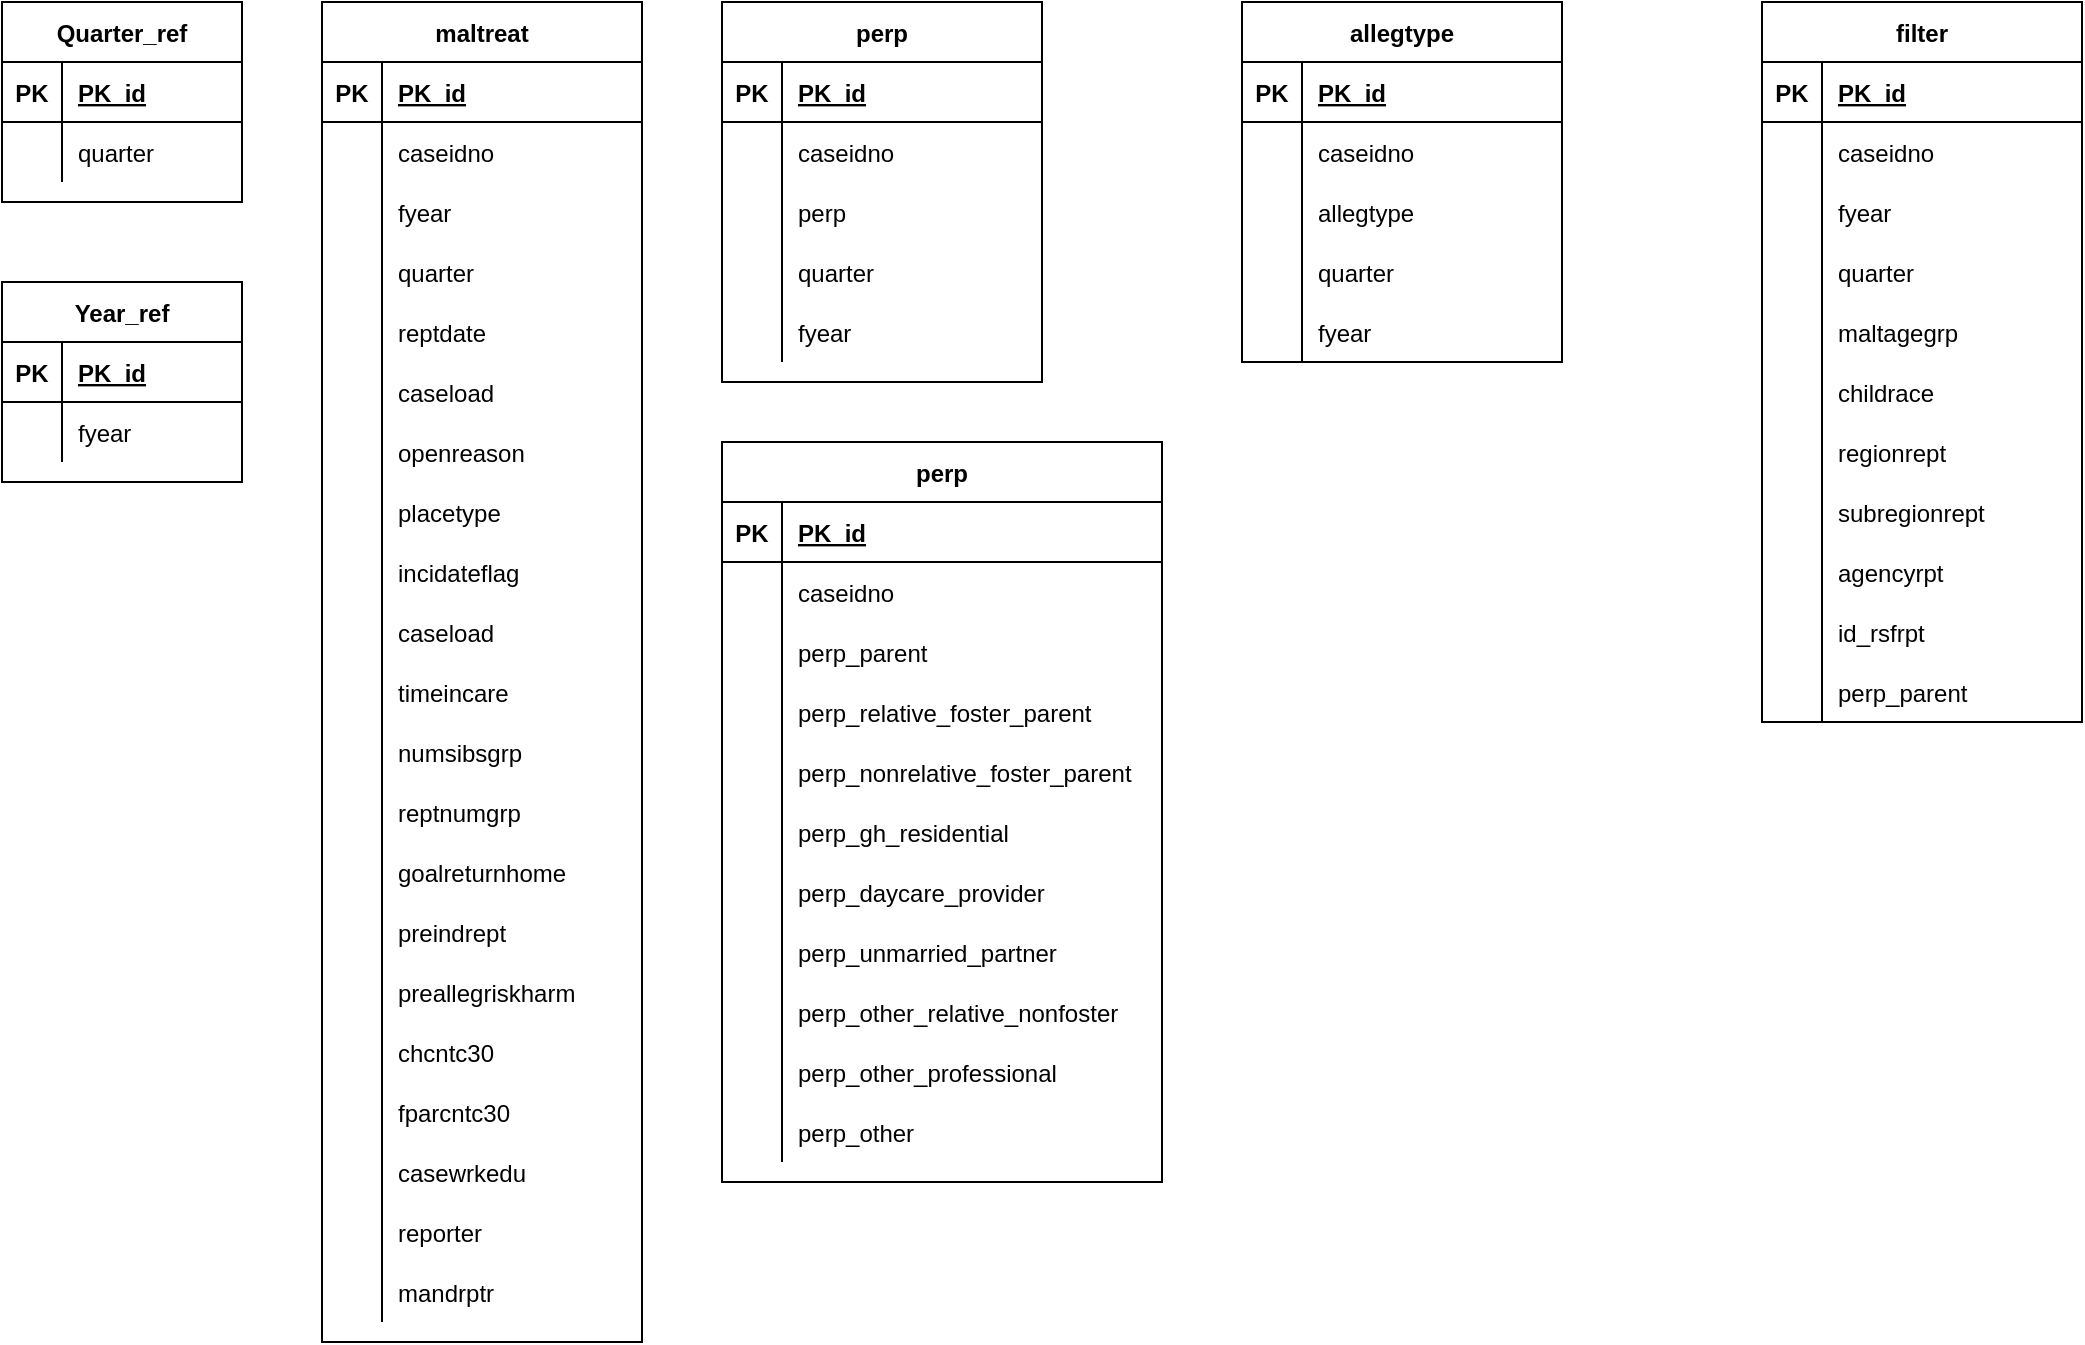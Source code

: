 <mxfile version="15.0.4" type="github">
  <diagram id="R2lEEEUBdFMjLlhIrx00" name="Page-1">
    <mxGraphModel dx="1407" dy="688" grid="1" gridSize="10" guides="1" tooltips="1" connect="1" arrows="1" fold="1" page="1" pageScale="1" pageWidth="1100" pageHeight="850" math="0" shadow="0" extFonts="Permanent Marker^https://fonts.googleapis.com/css?family=Permanent+Marker">
      <root>
        <mxCell id="0" />
        <mxCell id="1" parent="0" />
        <mxCell id="C-vyLk0tnHw3VtMMgP7b-13" value="allegtype" style="shape=table;startSize=30;container=1;collapsible=1;childLayout=tableLayout;fixedRows=1;rowLines=0;fontStyle=1;align=center;resizeLast=1;" parent="1" vertex="1">
          <mxGeometry x="660" y="40" width="160" height="180" as="geometry" />
        </mxCell>
        <mxCell id="C-vyLk0tnHw3VtMMgP7b-14" value="" style="shape=partialRectangle;collapsible=0;dropTarget=0;pointerEvents=0;fillColor=none;points=[[0,0.5],[1,0.5]];portConstraint=eastwest;top=0;left=0;right=0;bottom=1;" parent="C-vyLk0tnHw3VtMMgP7b-13" vertex="1">
          <mxGeometry y="30" width="160" height="30" as="geometry" />
        </mxCell>
        <mxCell id="C-vyLk0tnHw3VtMMgP7b-15" value="PK" style="shape=partialRectangle;overflow=hidden;connectable=0;fillColor=none;top=0;left=0;bottom=0;right=0;fontStyle=1;" parent="C-vyLk0tnHw3VtMMgP7b-14" vertex="1">
          <mxGeometry width="30" height="30" as="geometry" />
        </mxCell>
        <mxCell id="C-vyLk0tnHw3VtMMgP7b-16" value="PK_id" style="shape=partialRectangle;overflow=hidden;connectable=0;fillColor=none;top=0;left=0;bottom=0;right=0;align=left;spacingLeft=6;fontStyle=5;" parent="C-vyLk0tnHw3VtMMgP7b-14" vertex="1">
          <mxGeometry x="30" width="130" height="30" as="geometry" />
        </mxCell>
        <mxCell id="C-vyLk0tnHw3VtMMgP7b-17" value="" style="shape=partialRectangle;collapsible=0;dropTarget=0;pointerEvents=0;fillColor=none;points=[[0,0.5],[1,0.5]];portConstraint=eastwest;top=0;left=0;right=0;bottom=0;" parent="C-vyLk0tnHw3VtMMgP7b-13" vertex="1">
          <mxGeometry y="60" width="160" height="30" as="geometry" />
        </mxCell>
        <mxCell id="C-vyLk0tnHw3VtMMgP7b-18" value="" style="shape=partialRectangle;overflow=hidden;connectable=0;fillColor=none;top=0;left=0;bottom=0;right=0;" parent="C-vyLk0tnHw3VtMMgP7b-17" vertex="1">
          <mxGeometry width="30" height="30" as="geometry" />
        </mxCell>
        <mxCell id="C-vyLk0tnHw3VtMMgP7b-19" value="caseidno" style="shape=partialRectangle;overflow=hidden;connectable=0;fillColor=none;top=0;left=0;bottom=0;right=0;align=left;spacingLeft=6;" parent="C-vyLk0tnHw3VtMMgP7b-17" vertex="1">
          <mxGeometry x="30" width="130" height="30" as="geometry" />
        </mxCell>
        <mxCell id="PwgHBA6SjPxZ97NLeRB_-69" value="" style="shape=partialRectangle;collapsible=0;dropTarget=0;pointerEvents=0;fillColor=none;points=[[0,0.5],[1,0.5]];portConstraint=eastwest;top=0;left=0;right=0;bottom=0;" vertex="1" parent="C-vyLk0tnHw3VtMMgP7b-13">
          <mxGeometry y="90" width="160" height="30" as="geometry" />
        </mxCell>
        <mxCell id="PwgHBA6SjPxZ97NLeRB_-70" value="" style="shape=partialRectangle;overflow=hidden;connectable=0;fillColor=none;top=0;left=0;bottom=0;right=0;" vertex="1" parent="PwgHBA6SjPxZ97NLeRB_-69">
          <mxGeometry width="30" height="30" as="geometry" />
        </mxCell>
        <mxCell id="PwgHBA6SjPxZ97NLeRB_-71" value="allegtype" style="shape=partialRectangle;overflow=hidden;connectable=0;fillColor=none;top=0;left=0;bottom=0;right=0;align=left;spacingLeft=6;" vertex="1" parent="PwgHBA6SjPxZ97NLeRB_-69">
          <mxGeometry x="30" width="130" height="30" as="geometry" />
        </mxCell>
        <mxCell id="C-vyLk0tnHw3VtMMgP7b-20" value="" style="shape=partialRectangle;collapsible=0;dropTarget=0;pointerEvents=0;fillColor=none;points=[[0,0.5],[1,0.5]];portConstraint=eastwest;top=0;left=0;right=0;bottom=0;" parent="C-vyLk0tnHw3VtMMgP7b-13" vertex="1">
          <mxGeometry y="120" width="160" height="30" as="geometry" />
        </mxCell>
        <mxCell id="C-vyLk0tnHw3VtMMgP7b-21" value="" style="shape=partialRectangle;overflow=hidden;connectable=0;fillColor=none;top=0;left=0;bottom=0;right=0;" parent="C-vyLk0tnHw3VtMMgP7b-20" vertex="1">
          <mxGeometry width="30" height="30" as="geometry" />
        </mxCell>
        <mxCell id="C-vyLk0tnHw3VtMMgP7b-22" value="quarter" style="shape=partialRectangle;overflow=hidden;connectable=0;fillColor=none;top=0;left=0;bottom=0;right=0;align=left;spacingLeft=6;" parent="C-vyLk0tnHw3VtMMgP7b-20" vertex="1">
          <mxGeometry x="30" width="130" height="30" as="geometry" />
        </mxCell>
        <mxCell id="PwgHBA6SjPxZ97NLeRB_-77" value="" style="shape=partialRectangle;collapsible=0;dropTarget=0;pointerEvents=0;fillColor=none;points=[[0,0.5],[1,0.5]];portConstraint=eastwest;top=0;left=0;right=0;bottom=0;" vertex="1" parent="C-vyLk0tnHw3VtMMgP7b-13">
          <mxGeometry y="150" width="160" height="30" as="geometry" />
        </mxCell>
        <mxCell id="PwgHBA6SjPxZ97NLeRB_-78" value="" style="shape=partialRectangle;overflow=hidden;connectable=0;fillColor=none;top=0;left=0;bottom=0;right=0;" vertex="1" parent="PwgHBA6SjPxZ97NLeRB_-77">
          <mxGeometry width="30" height="30" as="geometry" />
        </mxCell>
        <mxCell id="PwgHBA6SjPxZ97NLeRB_-79" value="fyear" style="shape=partialRectangle;overflow=hidden;connectable=0;fillColor=none;top=0;left=0;bottom=0;right=0;align=left;spacingLeft=6;" vertex="1" parent="PwgHBA6SjPxZ97NLeRB_-77">
          <mxGeometry x="30" width="130" height="30" as="geometry" />
        </mxCell>
        <mxCell id="C-vyLk0tnHw3VtMMgP7b-23" value="Quarter_ref" style="shape=table;startSize=30;container=1;collapsible=1;childLayout=tableLayout;fixedRows=1;rowLines=0;fontStyle=1;align=center;resizeLast=1;" parent="1" vertex="1">
          <mxGeometry x="40" y="40" width="120" height="100" as="geometry" />
        </mxCell>
        <mxCell id="C-vyLk0tnHw3VtMMgP7b-24" value="" style="shape=partialRectangle;collapsible=0;dropTarget=0;pointerEvents=0;fillColor=none;points=[[0,0.5],[1,0.5]];portConstraint=eastwest;top=0;left=0;right=0;bottom=1;" parent="C-vyLk0tnHw3VtMMgP7b-23" vertex="1">
          <mxGeometry y="30" width="120" height="30" as="geometry" />
        </mxCell>
        <mxCell id="C-vyLk0tnHw3VtMMgP7b-25" value="PK" style="shape=partialRectangle;overflow=hidden;connectable=0;fillColor=none;top=0;left=0;bottom=0;right=0;fontStyle=1;" parent="C-vyLk0tnHw3VtMMgP7b-24" vertex="1">
          <mxGeometry width="30" height="30" as="geometry" />
        </mxCell>
        <mxCell id="C-vyLk0tnHw3VtMMgP7b-26" value="PK_id" style="shape=partialRectangle;overflow=hidden;connectable=0;fillColor=none;top=0;left=0;bottom=0;right=0;align=left;spacingLeft=6;fontStyle=5;" parent="C-vyLk0tnHw3VtMMgP7b-24" vertex="1">
          <mxGeometry x="30" width="90" height="30" as="geometry" />
        </mxCell>
        <mxCell id="C-vyLk0tnHw3VtMMgP7b-27" value="" style="shape=partialRectangle;collapsible=0;dropTarget=0;pointerEvents=0;fillColor=none;points=[[0,0.5],[1,0.5]];portConstraint=eastwest;top=0;left=0;right=0;bottom=0;" parent="C-vyLk0tnHw3VtMMgP7b-23" vertex="1">
          <mxGeometry y="60" width="120" height="30" as="geometry" />
        </mxCell>
        <mxCell id="C-vyLk0tnHw3VtMMgP7b-28" value="" style="shape=partialRectangle;overflow=hidden;connectable=0;fillColor=none;top=0;left=0;bottom=0;right=0;" parent="C-vyLk0tnHw3VtMMgP7b-27" vertex="1">
          <mxGeometry width="30" height="30" as="geometry" />
        </mxCell>
        <mxCell id="C-vyLk0tnHw3VtMMgP7b-29" value="quarter" style="shape=partialRectangle;overflow=hidden;connectable=0;fillColor=none;top=0;left=0;bottom=0;right=0;align=left;spacingLeft=6;" parent="C-vyLk0tnHw3VtMMgP7b-27" vertex="1">
          <mxGeometry x="30" width="90" height="30" as="geometry" />
        </mxCell>
        <mxCell id="PwgHBA6SjPxZ97NLeRB_-36" value="maltreat" style="shape=table;startSize=30;container=1;collapsible=1;childLayout=tableLayout;fixedRows=1;rowLines=0;fontStyle=1;align=center;resizeLast=1;" vertex="1" parent="1">
          <mxGeometry x="200" y="40" width="160" height="670" as="geometry" />
        </mxCell>
        <mxCell id="PwgHBA6SjPxZ97NLeRB_-37" value="" style="shape=partialRectangle;collapsible=0;dropTarget=0;pointerEvents=0;fillColor=none;points=[[0,0.5],[1,0.5]];portConstraint=eastwest;top=0;left=0;right=0;bottom=1;" vertex="1" parent="PwgHBA6SjPxZ97NLeRB_-36">
          <mxGeometry y="30" width="160" height="30" as="geometry" />
        </mxCell>
        <mxCell id="PwgHBA6SjPxZ97NLeRB_-38" value="PK" style="shape=partialRectangle;overflow=hidden;connectable=0;fillColor=none;top=0;left=0;bottom=0;right=0;fontStyle=1;" vertex="1" parent="PwgHBA6SjPxZ97NLeRB_-37">
          <mxGeometry width="30" height="30" as="geometry" />
        </mxCell>
        <mxCell id="PwgHBA6SjPxZ97NLeRB_-39" value="PK_id" style="shape=partialRectangle;overflow=hidden;connectable=0;fillColor=none;top=0;left=0;bottom=0;right=0;align=left;spacingLeft=6;fontStyle=5;" vertex="1" parent="PwgHBA6SjPxZ97NLeRB_-37">
          <mxGeometry x="30" width="130" height="30" as="geometry" />
        </mxCell>
        <mxCell id="PwgHBA6SjPxZ97NLeRB_-40" value="" style="shape=partialRectangle;collapsible=0;dropTarget=0;pointerEvents=0;fillColor=none;points=[[0,0.5],[1,0.5]];portConstraint=eastwest;top=0;left=0;right=0;bottom=0;" vertex="1" parent="PwgHBA6SjPxZ97NLeRB_-36">
          <mxGeometry y="60" width="160" height="30" as="geometry" />
        </mxCell>
        <mxCell id="PwgHBA6SjPxZ97NLeRB_-41" value="" style="shape=partialRectangle;overflow=hidden;connectable=0;fillColor=none;top=0;left=0;bottom=0;right=0;" vertex="1" parent="PwgHBA6SjPxZ97NLeRB_-40">
          <mxGeometry width="30" height="30" as="geometry" />
        </mxCell>
        <mxCell id="PwgHBA6SjPxZ97NLeRB_-42" value="caseidno" style="shape=partialRectangle;overflow=hidden;connectable=0;fillColor=none;top=0;left=0;bottom=0;right=0;align=left;spacingLeft=6;" vertex="1" parent="PwgHBA6SjPxZ97NLeRB_-40">
          <mxGeometry x="30" width="130" height="30" as="geometry" />
        </mxCell>
        <mxCell id="PwgHBA6SjPxZ97NLeRB_-133" value="" style="shape=partialRectangle;collapsible=0;dropTarget=0;pointerEvents=0;fillColor=none;points=[[0,0.5],[1,0.5]];portConstraint=eastwest;top=0;left=0;right=0;bottom=0;" vertex="1" parent="PwgHBA6SjPxZ97NLeRB_-36">
          <mxGeometry y="90" width="160" height="30" as="geometry" />
        </mxCell>
        <mxCell id="PwgHBA6SjPxZ97NLeRB_-134" value="" style="shape=partialRectangle;overflow=hidden;connectable=0;fillColor=none;top=0;left=0;bottom=0;right=0;" vertex="1" parent="PwgHBA6SjPxZ97NLeRB_-133">
          <mxGeometry width="30" height="30" as="geometry" />
        </mxCell>
        <mxCell id="PwgHBA6SjPxZ97NLeRB_-135" value="fyear" style="shape=partialRectangle;overflow=hidden;connectable=0;fillColor=none;top=0;left=0;bottom=0;right=0;align=left;spacingLeft=6;" vertex="1" parent="PwgHBA6SjPxZ97NLeRB_-133">
          <mxGeometry x="30" width="130" height="30" as="geometry" />
        </mxCell>
        <mxCell id="PwgHBA6SjPxZ97NLeRB_-56" value="" style="shape=partialRectangle;collapsible=0;dropTarget=0;pointerEvents=0;fillColor=none;points=[[0,0.5],[1,0.5]];portConstraint=eastwest;top=0;left=0;right=0;bottom=0;" vertex="1" parent="PwgHBA6SjPxZ97NLeRB_-36">
          <mxGeometry y="120" width="160" height="30" as="geometry" />
        </mxCell>
        <mxCell id="PwgHBA6SjPxZ97NLeRB_-57" value="" style="shape=partialRectangle;overflow=hidden;connectable=0;fillColor=none;top=0;left=0;bottom=0;right=0;" vertex="1" parent="PwgHBA6SjPxZ97NLeRB_-56">
          <mxGeometry width="30" height="30" as="geometry" />
        </mxCell>
        <mxCell id="PwgHBA6SjPxZ97NLeRB_-58" value="quarter" style="shape=partialRectangle;overflow=hidden;connectable=0;fillColor=none;top=0;left=0;bottom=0;right=0;align=left;spacingLeft=6;" vertex="1" parent="PwgHBA6SjPxZ97NLeRB_-56">
          <mxGeometry x="30" width="130" height="30" as="geometry" />
        </mxCell>
        <mxCell id="PwgHBA6SjPxZ97NLeRB_-59" value="" style="shape=partialRectangle;collapsible=0;dropTarget=0;pointerEvents=0;fillColor=none;points=[[0,0.5],[1,0.5]];portConstraint=eastwest;top=0;left=0;right=0;bottom=0;" vertex="1" parent="PwgHBA6SjPxZ97NLeRB_-36">
          <mxGeometry y="150" width="160" height="30" as="geometry" />
        </mxCell>
        <mxCell id="PwgHBA6SjPxZ97NLeRB_-60" value="" style="shape=partialRectangle;overflow=hidden;connectable=0;fillColor=none;top=0;left=0;bottom=0;right=0;" vertex="1" parent="PwgHBA6SjPxZ97NLeRB_-59">
          <mxGeometry width="30" height="30" as="geometry" />
        </mxCell>
        <mxCell id="PwgHBA6SjPxZ97NLeRB_-61" value="reptdate" style="shape=partialRectangle;overflow=hidden;connectable=0;fillColor=none;top=0;left=0;bottom=0;right=0;align=left;spacingLeft=6;" vertex="1" parent="PwgHBA6SjPxZ97NLeRB_-59">
          <mxGeometry x="30" width="130" height="30" as="geometry" />
        </mxCell>
        <mxCell id="PwgHBA6SjPxZ97NLeRB_-43" value="" style="shape=partialRectangle;collapsible=0;dropTarget=0;pointerEvents=0;fillColor=none;points=[[0,0.5],[1,0.5]];portConstraint=eastwest;top=0;left=0;right=0;bottom=0;" vertex="1" parent="PwgHBA6SjPxZ97NLeRB_-36">
          <mxGeometry y="180" width="160" height="30" as="geometry" />
        </mxCell>
        <mxCell id="PwgHBA6SjPxZ97NLeRB_-44" value="" style="shape=partialRectangle;overflow=hidden;connectable=0;fillColor=none;top=0;left=0;bottom=0;right=0;" vertex="1" parent="PwgHBA6SjPxZ97NLeRB_-43">
          <mxGeometry width="30" height="30" as="geometry" />
        </mxCell>
        <mxCell id="PwgHBA6SjPxZ97NLeRB_-45" value="caseload" style="shape=partialRectangle;overflow=hidden;connectable=0;fillColor=none;top=0;left=0;bottom=0;right=0;align=left;spacingLeft=6;" vertex="1" parent="PwgHBA6SjPxZ97NLeRB_-43">
          <mxGeometry x="30" width="130" height="30" as="geometry" />
        </mxCell>
        <mxCell id="PwgHBA6SjPxZ97NLeRB_-46" value="" style="shape=partialRectangle;collapsible=0;dropTarget=0;pointerEvents=0;fillColor=none;points=[[0,0.5],[1,0.5]];portConstraint=eastwest;top=0;left=0;right=0;bottom=0;" vertex="1" parent="PwgHBA6SjPxZ97NLeRB_-36">
          <mxGeometry y="210" width="160" height="30" as="geometry" />
        </mxCell>
        <mxCell id="PwgHBA6SjPxZ97NLeRB_-47" value="" style="shape=partialRectangle;overflow=hidden;connectable=0;fillColor=none;top=0;left=0;bottom=0;right=0;" vertex="1" parent="PwgHBA6SjPxZ97NLeRB_-46">
          <mxGeometry width="30" height="30" as="geometry" />
        </mxCell>
        <mxCell id="PwgHBA6SjPxZ97NLeRB_-48" value="openreason" style="shape=partialRectangle;overflow=hidden;connectable=0;fillColor=none;top=0;left=0;bottom=0;right=0;align=left;spacingLeft=6;" vertex="1" parent="PwgHBA6SjPxZ97NLeRB_-46">
          <mxGeometry x="30" width="130" height="30" as="geometry" />
        </mxCell>
        <mxCell id="PwgHBA6SjPxZ97NLeRB_-49" value="" style="shape=partialRectangle;collapsible=0;dropTarget=0;pointerEvents=0;fillColor=none;points=[[0,0.5],[1,0.5]];portConstraint=eastwest;top=0;left=0;right=0;bottom=0;" vertex="1" parent="PwgHBA6SjPxZ97NLeRB_-36">
          <mxGeometry y="240" width="160" height="30" as="geometry" />
        </mxCell>
        <mxCell id="PwgHBA6SjPxZ97NLeRB_-50" value="" style="shape=partialRectangle;overflow=hidden;connectable=0;fillColor=none;top=0;left=0;bottom=0;right=0;" vertex="1" parent="PwgHBA6SjPxZ97NLeRB_-49">
          <mxGeometry width="30" height="30" as="geometry" />
        </mxCell>
        <mxCell id="PwgHBA6SjPxZ97NLeRB_-51" value="placetype" style="shape=partialRectangle;overflow=hidden;connectable=0;fillColor=none;top=0;left=0;bottom=0;right=0;align=left;spacingLeft=6;" vertex="1" parent="PwgHBA6SjPxZ97NLeRB_-49">
          <mxGeometry x="30" width="130" height="30" as="geometry" />
        </mxCell>
        <mxCell id="PwgHBA6SjPxZ97NLeRB_-74" value="" style="shape=partialRectangle;collapsible=0;dropTarget=0;pointerEvents=0;fillColor=none;points=[[0,0.5],[1,0.5]];portConstraint=eastwest;top=0;left=0;right=0;bottom=0;" vertex="1" parent="PwgHBA6SjPxZ97NLeRB_-36">
          <mxGeometry y="270" width="160" height="30" as="geometry" />
        </mxCell>
        <mxCell id="PwgHBA6SjPxZ97NLeRB_-75" value="" style="shape=partialRectangle;overflow=hidden;connectable=0;fillColor=none;top=0;left=0;bottom=0;right=0;" vertex="1" parent="PwgHBA6SjPxZ97NLeRB_-74">
          <mxGeometry width="30" height="30" as="geometry" />
        </mxCell>
        <mxCell id="PwgHBA6SjPxZ97NLeRB_-76" value="incidateflag" style="shape=partialRectangle;overflow=hidden;connectable=0;fillColor=none;top=0;left=0;bottom=0;right=0;align=left;spacingLeft=6;strokeColor=none;" vertex="1" parent="PwgHBA6SjPxZ97NLeRB_-74">
          <mxGeometry x="30" width="130" height="30" as="geometry" />
        </mxCell>
        <mxCell id="PwgHBA6SjPxZ97NLeRB_-177" value="" style="shape=partialRectangle;collapsible=0;dropTarget=0;pointerEvents=0;fillColor=none;points=[[0,0.5],[1,0.5]];portConstraint=eastwest;top=0;left=0;right=0;bottom=0;" vertex="1" parent="PwgHBA6SjPxZ97NLeRB_-36">
          <mxGeometry y="300" width="160" height="30" as="geometry" />
        </mxCell>
        <mxCell id="PwgHBA6SjPxZ97NLeRB_-178" value="" style="shape=partialRectangle;overflow=hidden;connectable=0;fillColor=none;top=0;left=0;bottom=0;right=0;" vertex="1" parent="PwgHBA6SjPxZ97NLeRB_-177">
          <mxGeometry width="30" height="30" as="geometry" />
        </mxCell>
        <mxCell id="PwgHBA6SjPxZ97NLeRB_-179" value="caseload" style="shape=partialRectangle;overflow=hidden;connectable=0;fillColor=none;top=0;left=0;bottom=0;right=0;align=left;spacingLeft=6;strokeColor=none;" vertex="1" parent="PwgHBA6SjPxZ97NLeRB_-177">
          <mxGeometry x="30" width="130" height="30" as="geometry" />
        </mxCell>
        <mxCell id="PwgHBA6SjPxZ97NLeRB_-180" value="" style="shape=partialRectangle;collapsible=0;dropTarget=0;pointerEvents=0;fillColor=none;points=[[0,0.5],[1,0.5]];portConstraint=eastwest;top=0;left=0;right=0;bottom=0;" vertex="1" parent="PwgHBA6SjPxZ97NLeRB_-36">
          <mxGeometry y="330" width="160" height="30" as="geometry" />
        </mxCell>
        <mxCell id="PwgHBA6SjPxZ97NLeRB_-181" value="" style="shape=partialRectangle;overflow=hidden;connectable=0;fillColor=none;top=0;left=0;bottom=0;right=0;" vertex="1" parent="PwgHBA6SjPxZ97NLeRB_-180">
          <mxGeometry width="30" height="30" as="geometry" />
        </mxCell>
        <mxCell id="PwgHBA6SjPxZ97NLeRB_-182" value="timeincare" style="shape=partialRectangle;overflow=hidden;connectable=0;fillColor=none;top=0;left=0;bottom=0;right=0;align=left;spacingLeft=6;strokeColor=none;" vertex="1" parent="PwgHBA6SjPxZ97NLeRB_-180">
          <mxGeometry x="30" width="130" height="30" as="geometry" />
        </mxCell>
        <mxCell id="PwgHBA6SjPxZ97NLeRB_-186" value="" style="shape=partialRectangle;collapsible=0;dropTarget=0;pointerEvents=0;fillColor=none;points=[[0,0.5],[1,0.5]];portConstraint=eastwest;top=0;left=0;right=0;bottom=0;" vertex="1" parent="PwgHBA6SjPxZ97NLeRB_-36">
          <mxGeometry y="360" width="160" height="30" as="geometry" />
        </mxCell>
        <mxCell id="PwgHBA6SjPxZ97NLeRB_-187" value="" style="shape=partialRectangle;overflow=hidden;connectable=0;fillColor=none;top=0;left=0;bottom=0;right=0;" vertex="1" parent="PwgHBA6SjPxZ97NLeRB_-186">
          <mxGeometry width="30" height="30" as="geometry" />
        </mxCell>
        <mxCell id="PwgHBA6SjPxZ97NLeRB_-188" value="numsibsgrp" style="shape=partialRectangle;overflow=hidden;connectable=0;fillColor=none;top=0;left=0;bottom=0;right=0;align=left;spacingLeft=6;strokeColor=none;" vertex="1" parent="PwgHBA6SjPxZ97NLeRB_-186">
          <mxGeometry x="30" width="130" height="30" as="geometry" />
        </mxCell>
        <mxCell id="PwgHBA6SjPxZ97NLeRB_-189" value="" style="shape=partialRectangle;collapsible=0;dropTarget=0;pointerEvents=0;fillColor=none;points=[[0,0.5],[1,0.5]];portConstraint=eastwest;top=0;left=0;right=0;bottom=0;" vertex="1" parent="PwgHBA6SjPxZ97NLeRB_-36">
          <mxGeometry y="390" width="160" height="30" as="geometry" />
        </mxCell>
        <mxCell id="PwgHBA6SjPxZ97NLeRB_-190" value="" style="shape=partialRectangle;overflow=hidden;connectable=0;fillColor=none;top=0;left=0;bottom=0;right=0;" vertex="1" parent="PwgHBA6SjPxZ97NLeRB_-189">
          <mxGeometry width="30" height="30" as="geometry" />
        </mxCell>
        <mxCell id="PwgHBA6SjPxZ97NLeRB_-191" value="reptnumgrp" style="shape=partialRectangle;overflow=hidden;connectable=0;fillColor=none;top=0;left=0;bottom=0;right=0;align=left;spacingLeft=6;strokeColor=none;" vertex="1" parent="PwgHBA6SjPxZ97NLeRB_-189">
          <mxGeometry x="30" width="130" height="30" as="geometry" />
        </mxCell>
        <mxCell id="PwgHBA6SjPxZ97NLeRB_-192" value="" style="shape=partialRectangle;collapsible=0;dropTarget=0;pointerEvents=0;fillColor=none;points=[[0,0.5],[1,0.5]];portConstraint=eastwest;top=0;left=0;right=0;bottom=0;" vertex="1" parent="PwgHBA6SjPxZ97NLeRB_-36">
          <mxGeometry y="420" width="160" height="30" as="geometry" />
        </mxCell>
        <mxCell id="PwgHBA6SjPxZ97NLeRB_-193" value="" style="shape=partialRectangle;overflow=hidden;connectable=0;fillColor=none;top=0;left=0;bottom=0;right=0;" vertex="1" parent="PwgHBA6SjPxZ97NLeRB_-192">
          <mxGeometry width="30" height="30" as="geometry" />
        </mxCell>
        <mxCell id="PwgHBA6SjPxZ97NLeRB_-194" value="goalreturnhome" style="shape=partialRectangle;overflow=hidden;connectable=0;fillColor=none;top=0;left=0;bottom=0;right=0;align=left;spacingLeft=6;strokeColor=none;" vertex="1" parent="PwgHBA6SjPxZ97NLeRB_-192">
          <mxGeometry x="30" width="130" height="30" as="geometry" />
        </mxCell>
        <mxCell id="PwgHBA6SjPxZ97NLeRB_-195" value="" style="shape=partialRectangle;collapsible=0;dropTarget=0;pointerEvents=0;fillColor=none;points=[[0,0.5],[1,0.5]];portConstraint=eastwest;top=0;left=0;right=0;bottom=0;" vertex="1" parent="PwgHBA6SjPxZ97NLeRB_-36">
          <mxGeometry y="450" width="160" height="30" as="geometry" />
        </mxCell>
        <mxCell id="PwgHBA6SjPxZ97NLeRB_-196" value="" style="shape=partialRectangle;overflow=hidden;connectable=0;fillColor=none;top=0;left=0;bottom=0;right=0;" vertex="1" parent="PwgHBA6SjPxZ97NLeRB_-195">
          <mxGeometry width="30" height="30" as="geometry" />
        </mxCell>
        <mxCell id="PwgHBA6SjPxZ97NLeRB_-197" value="preindrept" style="shape=partialRectangle;overflow=hidden;connectable=0;fillColor=none;top=0;left=0;bottom=0;right=0;align=left;spacingLeft=6;strokeColor=none;" vertex="1" parent="PwgHBA6SjPxZ97NLeRB_-195">
          <mxGeometry x="30" width="130" height="30" as="geometry" />
        </mxCell>
        <mxCell id="PwgHBA6SjPxZ97NLeRB_-198" value="" style="shape=partialRectangle;collapsible=0;dropTarget=0;pointerEvents=0;fillColor=none;points=[[0,0.5],[1,0.5]];portConstraint=eastwest;top=0;left=0;right=0;bottom=0;" vertex="1" parent="PwgHBA6SjPxZ97NLeRB_-36">
          <mxGeometry y="480" width="160" height="30" as="geometry" />
        </mxCell>
        <mxCell id="PwgHBA6SjPxZ97NLeRB_-199" value="" style="shape=partialRectangle;overflow=hidden;connectable=0;fillColor=none;top=0;left=0;bottom=0;right=0;" vertex="1" parent="PwgHBA6SjPxZ97NLeRB_-198">
          <mxGeometry width="30" height="30" as="geometry" />
        </mxCell>
        <mxCell id="PwgHBA6SjPxZ97NLeRB_-200" value="preallegriskharm" style="shape=partialRectangle;overflow=hidden;connectable=0;fillColor=none;top=0;left=0;bottom=0;right=0;align=left;spacingLeft=6;strokeColor=none;" vertex="1" parent="PwgHBA6SjPxZ97NLeRB_-198">
          <mxGeometry x="30" width="130" height="30" as="geometry" />
        </mxCell>
        <mxCell id="PwgHBA6SjPxZ97NLeRB_-201" value="" style="shape=partialRectangle;collapsible=0;dropTarget=0;pointerEvents=0;fillColor=none;points=[[0,0.5],[1,0.5]];portConstraint=eastwest;top=0;left=0;right=0;bottom=0;" vertex="1" parent="PwgHBA6SjPxZ97NLeRB_-36">
          <mxGeometry y="510" width="160" height="30" as="geometry" />
        </mxCell>
        <mxCell id="PwgHBA6SjPxZ97NLeRB_-202" value="" style="shape=partialRectangle;overflow=hidden;connectable=0;fillColor=none;top=0;left=0;bottom=0;right=0;" vertex="1" parent="PwgHBA6SjPxZ97NLeRB_-201">
          <mxGeometry width="30" height="30" as="geometry" />
        </mxCell>
        <mxCell id="PwgHBA6SjPxZ97NLeRB_-203" value="chcntc30" style="shape=partialRectangle;overflow=hidden;connectable=0;fillColor=none;top=0;left=0;bottom=0;right=0;align=left;spacingLeft=6;strokeColor=none;" vertex="1" parent="PwgHBA6SjPxZ97NLeRB_-201">
          <mxGeometry x="30" width="130" height="30" as="geometry" />
        </mxCell>
        <mxCell id="PwgHBA6SjPxZ97NLeRB_-204" value="" style="shape=partialRectangle;collapsible=0;dropTarget=0;pointerEvents=0;fillColor=none;points=[[0,0.5],[1,0.5]];portConstraint=eastwest;top=0;left=0;right=0;bottom=0;" vertex="1" parent="PwgHBA6SjPxZ97NLeRB_-36">
          <mxGeometry y="540" width="160" height="30" as="geometry" />
        </mxCell>
        <mxCell id="PwgHBA6SjPxZ97NLeRB_-205" value="" style="shape=partialRectangle;overflow=hidden;connectable=0;fillColor=none;top=0;left=0;bottom=0;right=0;" vertex="1" parent="PwgHBA6SjPxZ97NLeRB_-204">
          <mxGeometry width="30" height="30" as="geometry" />
        </mxCell>
        <mxCell id="PwgHBA6SjPxZ97NLeRB_-206" value="fparcntc30" style="shape=partialRectangle;overflow=hidden;connectable=0;fillColor=none;top=0;left=0;bottom=0;right=0;align=left;spacingLeft=6;strokeColor=none;" vertex="1" parent="PwgHBA6SjPxZ97NLeRB_-204">
          <mxGeometry x="30" width="130" height="30" as="geometry" />
        </mxCell>
        <mxCell id="PwgHBA6SjPxZ97NLeRB_-207" value="" style="shape=partialRectangle;collapsible=0;dropTarget=0;pointerEvents=0;fillColor=none;points=[[0,0.5],[1,0.5]];portConstraint=eastwest;top=0;left=0;right=0;bottom=0;" vertex="1" parent="PwgHBA6SjPxZ97NLeRB_-36">
          <mxGeometry y="570" width="160" height="30" as="geometry" />
        </mxCell>
        <mxCell id="PwgHBA6SjPxZ97NLeRB_-208" value="" style="shape=partialRectangle;overflow=hidden;connectable=0;fillColor=none;top=0;left=0;bottom=0;right=0;" vertex="1" parent="PwgHBA6SjPxZ97NLeRB_-207">
          <mxGeometry width="30" height="30" as="geometry" />
        </mxCell>
        <mxCell id="PwgHBA6SjPxZ97NLeRB_-209" value="casewrkedu" style="shape=partialRectangle;overflow=hidden;connectable=0;fillColor=none;top=0;left=0;bottom=0;right=0;align=left;spacingLeft=6;strokeColor=none;" vertex="1" parent="PwgHBA6SjPxZ97NLeRB_-207">
          <mxGeometry x="30" width="130" height="30" as="geometry" />
        </mxCell>
        <mxCell id="PwgHBA6SjPxZ97NLeRB_-210" value="" style="shape=partialRectangle;collapsible=0;dropTarget=0;pointerEvents=0;fillColor=none;points=[[0,0.5],[1,0.5]];portConstraint=eastwest;top=0;left=0;right=0;bottom=0;" vertex="1" parent="PwgHBA6SjPxZ97NLeRB_-36">
          <mxGeometry y="600" width="160" height="30" as="geometry" />
        </mxCell>
        <mxCell id="PwgHBA6SjPxZ97NLeRB_-211" value="" style="shape=partialRectangle;overflow=hidden;connectable=0;fillColor=none;top=0;left=0;bottom=0;right=0;" vertex="1" parent="PwgHBA6SjPxZ97NLeRB_-210">
          <mxGeometry width="30" height="30" as="geometry" />
        </mxCell>
        <mxCell id="PwgHBA6SjPxZ97NLeRB_-212" value="reporter" style="shape=partialRectangle;overflow=hidden;connectable=0;fillColor=none;top=0;left=0;bottom=0;right=0;align=left;spacingLeft=6;strokeColor=none;" vertex="1" parent="PwgHBA6SjPxZ97NLeRB_-210">
          <mxGeometry x="30" width="130" height="30" as="geometry" />
        </mxCell>
        <mxCell id="PwgHBA6SjPxZ97NLeRB_-213" value="" style="shape=partialRectangle;collapsible=0;dropTarget=0;pointerEvents=0;fillColor=none;points=[[0,0.5],[1,0.5]];portConstraint=eastwest;top=0;left=0;right=0;bottom=0;" vertex="1" parent="PwgHBA6SjPxZ97NLeRB_-36">
          <mxGeometry y="630" width="160" height="30" as="geometry" />
        </mxCell>
        <mxCell id="PwgHBA6SjPxZ97NLeRB_-214" value="" style="shape=partialRectangle;overflow=hidden;connectable=0;fillColor=none;top=0;left=0;bottom=0;right=0;" vertex="1" parent="PwgHBA6SjPxZ97NLeRB_-213">
          <mxGeometry width="30" height="30" as="geometry" />
        </mxCell>
        <mxCell id="PwgHBA6SjPxZ97NLeRB_-215" value="mandrptr" style="shape=partialRectangle;overflow=hidden;connectable=0;fillColor=none;top=0;left=0;bottom=0;right=0;align=left;spacingLeft=6;strokeColor=none;" vertex="1" parent="PwgHBA6SjPxZ97NLeRB_-213">
          <mxGeometry x="30" width="130" height="30" as="geometry" />
        </mxCell>
        <mxCell id="PwgHBA6SjPxZ97NLeRB_-62" value="Year_ref" style="shape=table;startSize=30;container=1;collapsible=1;childLayout=tableLayout;fixedRows=1;rowLines=0;fontStyle=1;align=center;resizeLast=1;" vertex="1" parent="1">
          <mxGeometry x="40" y="180" width="120" height="100" as="geometry" />
        </mxCell>
        <mxCell id="PwgHBA6SjPxZ97NLeRB_-63" value="" style="shape=partialRectangle;collapsible=0;dropTarget=0;pointerEvents=0;fillColor=none;points=[[0,0.5],[1,0.5]];portConstraint=eastwest;top=0;left=0;right=0;bottom=1;" vertex="1" parent="PwgHBA6SjPxZ97NLeRB_-62">
          <mxGeometry y="30" width="120" height="30" as="geometry" />
        </mxCell>
        <mxCell id="PwgHBA6SjPxZ97NLeRB_-64" value="PK" style="shape=partialRectangle;overflow=hidden;connectable=0;fillColor=none;top=0;left=0;bottom=0;right=0;fontStyle=1;" vertex="1" parent="PwgHBA6SjPxZ97NLeRB_-63">
          <mxGeometry width="30" height="30" as="geometry" />
        </mxCell>
        <mxCell id="PwgHBA6SjPxZ97NLeRB_-65" value="PK_id" style="shape=partialRectangle;overflow=hidden;connectable=0;fillColor=none;top=0;left=0;bottom=0;right=0;align=left;spacingLeft=6;fontStyle=5;" vertex="1" parent="PwgHBA6SjPxZ97NLeRB_-63">
          <mxGeometry x="30" width="90" height="30" as="geometry" />
        </mxCell>
        <mxCell id="PwgHBA6SjPxZ97NLeRB_-66" value="" style="shape=partialRectangle;collapsible=0;dropTarget=0;pointerEvents=0;fillColor=none;points=[[0,0.5],[1,0.5]];portConstraint=eastwest;top=0;left=0;right=0;bottom=0;" vertex="1" parent="PwgHBA6SjPxZ97NLeRB_-62">
          <mxGeometry y="60" width="120" height="30" as="geometry" />
        </mxCell>
        <mxCell id="PwgHBA6SjPxZ97NLeRB_-67" value="" style="shape=partialRectangle;overflow=hidden;connectable=0;fillColor=none;top=0;left=0;bottom=0;right=0;" vertex="1" parent="PwgHBA6SjPxZ97NLeRB_-66">
          <mxGeometry width="30" height="30" as="geometry" />
        </mxCell>
        <mxCell id="PwgHBA6SjPxZ97NLeRB_-68" value="fyear" style="shape=partialRectangle;overflow=hidden;connectable=0;fillColor=none;top=0;left=0;bottom=0;right=0;align=left;spacingLeft=6;" vertex="1" parent="PwgHBA6SjPxZ97NLeRB_-66">
          <mxGeometry x="30" width="90" height="30" as="geometry" />
        </mxCell>
        <mxCell id="PwgHBA6SjPxZ97NLeRB_-80" value="perp" style="shape=table;startSize=30;container=1;collapsible=1;childLayout=tableLayout;fixedRows=1;rowLines=0;fontStyle=1;align=center;resizeLast=1;" vertex="1" parent="1">
          <mxGeometry x="400" y="40" width="160" height="190" as="geometry" />
        </mxCell>
        <mxCell id="PwgHBA6SjPxZ97NLeRB_-81" value="" style="shape=partialRectangle;collapsible=0;dropTarget=0;pointerEvents=0;fillColor=none;points=[[0,0.5],[1,0.5]];portConstraint=eastwest;top=0;left=0;right=0;bottom=1;" vertex="1" parent="PwgHBA6SjPxZ97NLeRB_-80">
          <mxGeometry y="30" width="160" height="30" as="geometry" />
        </mxCell>
        <mxCell id="PwgHBA6SjPxZ97NLeRB_-82" value="PK" style="shape=partialRectangle;overflow=hidden;connectable=0;fillColor=none;top=0;left=0;bottom=0;right=0;fontStyle=1;" vertex="1" parent="PwgHBA6SjPxZ97NLeRB_-81">
          <mxGeometry width="30" height="30" as="geometry" />
        </mxCell>
        <mxCell id="PwgHBA6SjPxZ97NLeRB_-83" value="PK_id" style="shape=partialRectangle;overflow=hidden;connectable=0;fillColor=none;top=0;left=0;bottom=0;right=0;align=left;spacingLeft=6;fontStyle=5;" vertex="1" parent="PwgHBA6SjPxZ97NLeRB_-81">
          <mxGeometry x="30" width="130" height="30" as="geometry" />
        </mxCell>
        <mxCell id="PwgHBA6SjPxZ97NLeRB_-84" value="" style="shape=partialRectangle;collapsible=0;dropTarget=0;pointerEvents=0;fillColor=none;points=[[0,0.5],[1,0.5]];portConstraint=eastwest;top=0;left=0;right=0;bottom=0;" vertex="1" parent="PwgHBA6SjPxZ97NLeRB_-80">
          <mxGeometry y="60" width="160" height="30" as="geometry" />
        </mxCell>
        <mxCell id="PwgHBA6SjPxZ97NLeRB_-85" value="" style="shape=partialRectangle;overflow=hidden;connectable=0;fillColor=none;top=0;left=0;bottom=0;right=0;" vertex="1" parent="PwgHBA6SjPxZ97NLeRB_-84">
          <mxGeometry width="30" height="30" as="geometry" />
        </mxCell>
        <mxCell id="PwgHBA6SjPxZ97NLeRB_-86" value="caseidno" style="shape=partialRectangle;overflow=hidden;connectable=0;fillColor=none;top=0;left=0;bottom=0;right=0;align=left;spacingLeft=6;" vertex="1" parent="PwgHBA6SjPxZ97NLeRB_-84">
          <mxGeometry x="30" width="130" height="30" as="geometry" />
        </mxCell>
        <mxCell id="PwgHBA6SjPxZ97NLeRB_-87" value="" style="shape=partialRectangle;collapsible=0;dropTarget=0;pointerEvents=0;fillColor=none;points=[[0,0.5],[1,0.5]];portConstraint=eastwest;top=0;left=0;right=0;bottom=0;" vertex="1" parent="PwgHBA6SjPxZ97NLeRB_-80">
          <mxGeometry y="90" width="160" height="30" as="geometry" />
        </mxCell>
        <mxCell id="PwgHBA6SjPxZ97NLeRB_-88" value="" style="shape=partialRectangle;overflow=hidden;connectable=0;fillColor=none;top=0;left=0;bottom=0;right=0;" vertex="1" parent="PwgHBA6SjPxZ97NLeRB_-87">
          <mxGeometry width="30" height="30" as="geometry" />
        </mxCell>
        <mxCell id="PwgHBA6SjPxZ97NLeRB_-89" value="perp" style="shape=partialRectangle;overflow=hidden;connectable=0;fillColor=none;top=0;left=0;bottom=0;right=0;align=left;spacingLeft=6;" vertex="1" parent="PwgHBA6SjPxZ97NLeRB_-87">
          <mxGeometry x="30" width="130" height="30" as="geometry" />
        </mxCell>
        <mxCell id="PwgHBA6SjPxZ97NLeRB_-90" value="" style="shape=partialRectangle;collapsible=0;dropTarget=0;pointerEvents=0;fillColor=none;points=[[0,0.5],[1,0.5]];portConstraint=eastwest;top=0;left=0;right=0;bottom=0;" vertex="1" parent="PwgHBA6SjPxZ97NLeRB_-80">
          <mxGeometry y="120" width="160" height="30" as="geometry" />
        </mxCell>
        <mxCell id="PwgHBA6SjPxZ97NLeRB_-91" value="" style="shape=partialRectangle;overflow=hidden;connectable=0;fillColor=none;top=0;left=0;bottom=0;right=0;" vertex="1" parent="PwgHBA6SjPxZ97NLeRB_-90">
          <mxGeometry width="30" height="30" as="geometry" />
        </mxCell>
        <mxCell id="PwgHBA6SjPxZ97NLeRB_-92" value="quarter" style="shape=partialRectangle;overflow=hidden;connectable=0;fillColor=none;top=0;left=0;bottom=0;right=0;align=left;spacingLeft=6;" vertex="1" parent="PwgHBA6SjPxZ97NLeRB_-90">
          <mxGeometry x="30" width="130" height="30" as="geometry" />
        </mxCell>
        <mxCell id="PwgHBA6SjPxZ97NLeRB_-93" value="" style="shape=partialRectangle;collapsible=0;dropTarget=0;pointerEvents=0;fillColor=none;points=[[0,0.5],[1,0.5]];portConstraint=eastwest;top=0;left=0;right=0;bottom=0;" vertex="1" parent="PwgHBA6SjPxZ97NLeRB_-80">
          <mxGeometry y="150" width="160" height="30" as="geometry" />
        </mxCell>
        <mxCell id="PwgHBA6SjPxZ97NLeRB_-94" value="" style="shape=partialRectangle;overflow=hidden;connectable=0;fillColor=none;top=0;left=0;bottom=0;right=0;" vertex="1" parent="PwgHBA6SjPxZ97NLeRB_-93">
          <mxGeometry width="30" height="30" as="geometry" />
        </mxCell>
        <mxCell id="PwgHBA6SjPxZ97NLeRB_-95" value="fyear" style="shape=partialRectangle;overflow=hidden;connectable=0;fillColor=none;top=0;left=0;bottom=0;right=0;align=left;spacingLeft=6;" vertex="1" parent="PwgHBA6SjPxZ97NLeRB_-93">
          <mxGeometry x="30" width="130" height="30" as="geometry" />
        </mxCell>
        <mxCell id="PwgHBA6SjPxZ97NLeRB_-105" value="filter" style="shape=table;startSize=30;container=1;collapsible=1;childLayout=tableLayout;fixedRows=1;rowLines=0;fontStyle=1;align=center;resizeLast=1;" vertex="1" parent="1">
          <mxGeometry x="920" y="40" width="160" height="360" as="geometry" />
        </mxCell>
        <mxCell id="PwgHBA6SjPxZ97NLeRB_-106" value="" style="shape=partialRectangle;collapsible=0;dropTarget=0;pointerEvents=0;fillColor=none;points=[[0,0.5],[1,0.5]];portConstraint=eastwest;top=0;left=0;right=0;bottom=1;" vertex="1" parent="PwgHBA6SjPxZ97NLeRB_-105">
          <mxGeometry y="30" width="160" height="30" as="geometry" />
        </mxCell>
        <mxCell id="PwgHBA6SjPxZ97NLeRB_-107" value="PK" style="shape=partialRectangle;overflow=hidden;connectable=0;fillColor=none;top=0;left=0;bottom=0;right=0;fontStyle=1;" vertex="1" parent="PwgHBA6SjPxZ97NLeRB_-106">
          <mxGeometry width="30" height="30" as="geometry" />
        </mxCell>
        <mxCell id="PwgHBA6SjPxZ97NLeRB_-108" value="PK_id" style="shape=partialRectangle;overflow=hidden;connectable=0;fillColor=none;top=0;left=0;bottom=0;right=0;align=left;spacingLeft=6;fontStyle=5;" vertex="1" parent="PwgHBA6SjPxZ97NLeRB_-106">
          <mxGeometry x="30" width="130" height="30" as="geometry" />
        </mxCell>
        <mxCell id="PwgHBA6SjPxZ97NLeRB_-109" value="" style="shape=partialRectangle;collapsible=0;dropTarget=0;pointerEvents=0;fillColor=none;points=[[0,0.5],[1,0.5]];portConstraint=eastwest;top=0;left=0;right=0;bottom=0;" vertex="1" parent="PwgHBA6SjPxZ97NLeRB_-105">
          <mxGeometry y="60" width="160" height="30" as="geometry" />
        </mxCell>
        <mxCell id="PwgHBA6SjPxZ97NLeRB_-110" value="" style="shape=partialRectangle;overflow=hidden;connectable=0;fillColor=none;top=0;left=0;bottom=0;right=0;" vertex="1" parent="PwgHBA6SjPxZ97NLeRB_-109">
          <mxGeometry width="30" height="30" as="geometry" />
        </mxCell>
        <mxCell id="PwgHBA6SjPxZ97NLeRB_-111" value="caseidno" style="shape=partialRectangle;overflow=hidden;connectable=0;fillColor=none;top=0;left=0;bottom=0;right=0;align=left;spacingLeft=6;" vertex="1" parent="PwgHBA6SjPxZ97NLeRB_-109">
          <mxGeometry x="30" width="130" height="30" as="geometry" />
        </mxCell>
        <mxCell id="PwgHBA6SjPxZ97NLeRB_-121" value="" style="shape=partialRectangle;collapsible=0;dropTarget=0;pointerEvents=0;fillColor=none;points=[[0,0.5],[1,0.5]];portConstraint=eastwest;top=0;left=0;right=0;bottom=0;" vertex="1" parent="PwgHBA6SjPxZ97NLeRB_-105">
          <mxGeometry y="90" width="160" height="30" as="geometry" />
        </mxCell>
        <mxCell id="PwgHBA6SjPxZ97NLeRB_-122" value="" style="shape=partialRectangle;overflow=hidden;connectable=0;fillColor=none;top=0;left=0;bottom=0;right=0;" vertex="1" parent="PwgHBA6SjPxZ97NLeRB_-121">
          <mxGeometry width="30" height="30" as="geometry" />
        </mxCell>
        <mxCell id="PwgHBA6SjPxZ97NLeRB_-123" value="fyear" style="shape=partialRectangle;overflow=hidden;connectable=0;fillColor=none;top=0;left=0;bottom=0;right=0;align=left;spacingLeft=6;" vertex="1" parent="PwgHBA6SjPxZ97NLeRB_-121">
          <mxGeometry x="30" width="130" height="30" as="geometry" />
        </mxCell>
        <mxCell id="PwgHBA6SjPxZ97NLeRB_-124" value="" style="shape=partialRectangle;collapsible=0;dropTarget=0;pointerEvents=0;fillColor=none;points=[[0,0.5],[1,0.5]];portConstraint=eastwest;top=0;left=0;right=0;bottom=0;" vertex="1" parent="PwgHBA6SjPxZ97NLeRB_-105">
          <mxGeometry y="120" width="160" height="30" as="geometry" />
        </mxCell>
        <mxCell id="PwgHBA6SjPxZ97NLeRB_-125" value="" style="shape=partialRectangle;overflow=hidden;connectable=0;fillColor=none;top=0;left=0;bottom=0;right=0;" vertex="1" parent="PwgHBA6SjPxZ97NLeRB_-124">
          <mxGeometry width="30" height="30" as="geometry" />
        </mxCell>
        <mxCell id="PwgHBA6SjPxZ97NLeRB_-126" value="quarter" style="shape=partialRectangle;overflow=hidden;connectable=0;fillColor=none;top=0;left=0;bottom=0;right=0;align=left;spacingLeft=6;" vertex="1" parent="PwgHBA6SjPxZ97NLeRB_-124">
          <mxGeometry x="30" width="130" height="30" as="geometry" />
        </mxCell>
        <mxCell id="PwgHBA6SjPxZ97NLeRB_-112" value="" style="shape=partialRectangle;collapsible=0;dropTarget=0;pointerEvents=0;fillColor=none;points=[[0,0.5],[1,0.5]];portConstraint=eastwest;top=0;left=0;right=0;bottom=0;" vertex="1" parent="PwgHBA6SjPxZ97NLeRB_-105">
          <mxGeometry y="150" width="160" height="30" as="geometry" />
        </mxCell>
        <mxCell id="PwgHBA6SjPxZ97NLeRB_-113" value="" style="shape=partialRectangle;overflow=hidden;connectable=0;fillColor=none;top=0;left=0;bottom=0;right=0;" vertex="1" parent="PwgHBA6SjPxZ97NLeRB_-112">
          <mxGeometry width="30" height="30" as="geometry" />
        </mxCell>
        <mxCell id="PwgHBA6SjPxZ97NLeRB_-114" value="maltagegrp" style="shape=partialRectangle;overflow=hidden;connectable=0;fillColor=none;top=0;left=0;bottom=0;right=0;align=left;spacingLeft=6;" vertex="1" parent="PwgHBA6SjPxZ97NLeRB_-112">
          <mxGeometry x="30" width="130" height="30" as="geometry" />
        </mxCell>
        <mxCell id="PwgHBA6SjPxZ97NLeRB_-115" value="" style="shape=partialRectangle;collapsible=0;dropTarget=0;pointerEvents=0;fillColor=none;points=[[0,0.5],[1,0.5]];portConstraint=eastwest;top=0;left=0;right=0;bottom=0;" vertex="1" parent="PwgHBA6SjPxZ97NLeRB_-105">
          <mxGeometry y="180" width="160" height="30" as="geometry" />
        </mxCell>
        <mxCell id="PwgHBA6SjPxZ97NLeRB_-116" value="" style="shape=partialRectangle;overflow=hidden;connectable=0;fillColor=none;top=0;left=0;bottom=0;right=0;" vertex="1" parent="PwgHBA6SjPxZ97NLeRB_-115">
          <mxGeometry width="30" height="30" as="geometry" />
        </mxCell>
        <mxCell id="PwgHBA6SjPxZ97NLeRB_-117" value="childrace" style="shape=partialRectangle;overflow=hidden;connectable=0;fillColor=none;top=0;left=0;bottom=0;right=0;align=left;spacingLeft=6;" vertex="1" parent="PwgHBA6SjPxZ97NLeRB_-115">
          <mxGeometry x="30" width="130" height="30" as="geometry" />
        </mxCell>
        <mxCell id="PwgHBA6SjPxZ97NLeRB_-118" value="" style="shape=partialRectangle;collapsible=0;dropTarget=0;pointerEvents=0;fillColor=none;points=[[0,0.5],[1,0.5]];portConstraint=eastwest;top=0;left=0;right=0;bottom=0;" vertex="1" parent="PwgHBA6SjPxZ97NLeRB_-105">
          <mxGeometry y="210" width="160" height="30" as="geometry" />
        </mxCell>
        <mxCell id="PwgHBA6SjPxZ97NLeRB_-119" value="" style="shape=partialRectangle;overflow=hidden;connectable=0;fillColor=none;top=0;left=0;bottom=0;right=0;" vertex="1" parent="PwgHBA6SjPxZ97NLeRB_-118">
          <mxGeometry width="30" height="30" as="geometry" />
        </mxCell>
        <mxCell id="PwgHBA6SjPxZ97NLeRB_-120" value="regionrept" style="shape=partialRectangle;overflow=hidden;connectable=0;fillColor=none;top=0;left=0;bottom=0;right=0;align=left;spacingLeft=6;" vertex="1" parent="PwgHBA6SjPxZ97NLeRB_-118">
          <mxGeometry x="30" width="130" height="30" as="geometry" />
        </mxCell>
        <mxCell id="PwgHBA6SjPxZ97NLeRB_-127" value="" style="shape=partialRectangle;collapsible=0;dropTarget=0;pointerEvents=0;fillColor=none;points=[[0,0.5],[1,0.5]];portConstraint=eastwest;top=0;left=0;right=0;bottom=0;" vertex="1" parent="PwgHBA6SjPxZ97NLeRB_-105">
          <mxGeometry y="240" width="160" height="30" as="geometry" />
        </mxCell>
        <mxCell id="PwgHBA6SjPxZ97NLeRB_-128" value="" style="shape=partialRectangle;overflow=hidden;connectable=0;fillColor=none;top=0;left=0;bottom=0;right=0;" vertex="1" parent="PwgHBA6SjPxZ97NLeRB_-127">
          <mxGeometry width="30" height="30" as="geometry" />
        </mxCell>
        <mxCell id="PwgHBA6SjPxZ97NLeRB_-129" value="subregionrept" style="shape=partialRectangle;overflow=hidden;connectable=0;fillColor=none;top=0;left=0;bottom=0;right=0;align=left;spacingLeft=6;" vertex="1" parent="PwgHBA6SjPxZ97NLeRB_-127">
          <mxGeometry x="30" width="130" height="30" as="geometry" />
        </mxCell>
        <mxCell id="PwgHBA6SjPxZ97NLeRB_-136" value="" style="shape=partialRectangle;collapsible=0;dropTarget=0;pointerEvents=0;fillColor=none;points=[[0,0.5],[1,0.5]];portConstraint=eastwest;top=0;left=0;right=0;bottom=0;" vertex="1" parent="PwgHBA6SjPxZ97NLeRB_-105">
          <mxGeometry y="270" width="160" height="30" as="geometry" />
        </mxCell>
        <mxCell id="PwgHBA6SjPxZ97NLeRB_-137" value="" style="shape=partialRectangle;overflow=hidden;connectable=0;fillColor=none;top=0;left=0;bottom=0;right=0;" vertex="1" parent="PwgHBA6SjPxZ97NLeRB_-136">
          <mxGeometry width="30" height="30" as="geometry" />
        </mxCell>
        <mxCell id="PwgHBA6SjPxZ97NLeRB_-138" value="agencyrpt" style="shape=partialRectangle;overflow=hidden;connectable=0;fillColor=none;top=0;left=0;bottom=0;right=0;align=left;spacingLeft=6;" vertex="1" parent="PwgHBA6SjPxZ97NLeRB_-136">
          <mxGeometry x="30" width="130" height="30" as="geometry" />
        </mxCell>
        <mxCell id="PwgHBA6SjPxZ97NLeRB_-139" value="" style="shape=partialRectangle;collapsible=0;dropTarget=0;pointerEvents=0;fillColor=none;points=[[0,0.5],[1,0.5]];portConstraint=eastwest;top=0;left=0;right=0;bottom=0;" vertex="1" parent="PwgHBA6SjPxZ97NLeRB_-105">
          <mxGeometry y="300" width="160" height="30" as="geometry" />
        </mxCell>
        <mxCell id="PwgHBA6SjPxZ97NLeRB_-140" value="" style="shape=partialRectangle;overflow=hidden;connectable=0;fillColor=none;top=0;left=0;bottom=0;right=0;" vertex="1" parent="PwgHBA6SjPxZ97NLeRB_-139">
          <mxGeometry width="30" height="30" as="geometry" />
        </mxCell>
        <mxCell id="PwgHBA6SjPxZ97NLeRB_-141" value="id_rsfrpt" style="shape=partialRectangle;overflow=hidden;connectable=0;fillColor=none;top=0;left=0;bottom=0;right=0;align=left;spacingLeft=6;" vertex="1" parent="PwgHBA6SjPxZ97NLeRB_-139">
          <mxGeometry x="30" width="130" height="30" as="geometry" />
        </mxCell>
        <mxCell id="PwgHBA6SjPxZ97NLeRB_-183" value="" style="shape=partialRectangle;collapsible=0;dropTarget=0;pointerEvents=0;fillColor=none;points=[[0,0.5],[1,0.5]];portConstraint=eastwest;top=0;left=0;right=0;bottom=0;" vertex="1" parent="PwgHBA6SjPxZ97NLeRB_-105">
          <mxGeometry y="330" width="160" height="30" as="geometry" />
        </mxCell>
        <mxCell id="PwgHBA6SjPxZ97NLeRB_-184" value="" style="shape=partialRectangle;overflow=hidden;connectable=0;fillColor=none;top=0;left=0;bottom=0;right=0;" vertex="1" parent="PwgHBA6SjPxZ97NLeRB_-183">
          <mxGeometry width="30" height="30" as="geometry" />
        </mxCell>
        <mxCell id="PwgHBA6SjPxZ97NLeRB_-185" value="perp_parent" style="shape=partialRectangle;overflow=hidden;connectable=0;fillColor=none;top=0;left=0;bottom=0;right=0;align=left;spacingLeft=6;" vertex="1" parent="PwgHBA6SjPxZ97NLeRB_-183">
          <mxGeometry x="30" width="130" height="30" as="geometry" />
        </mxCell>
        <mxCell id="PwgHBA6SjPxZ97NLeRB_-216" value="perp" style="shape=table;startSize=30;container=1;collapsible=1;childLayout=tableLayout;fixedRows=1;rowLines=0;fontStyle=1;align=center;resizeLast=1;" vertex="1" parent="1">
          <mxGeometry x="400" y="260" width="220" height="370" as="geometry" />
        </mxCell>
        <mxCell id="PwgHBA6SjPxZ97NLeRB_-217" value="" style="shape=partialRectangle;collapsible=0;dropTarget=0;pointerEvents=0;fillColor=none;points=[[0,0.5],[1,0.5]];portConstraint=eastwest;top=0;left=0;right=0;bottom=1;" vertex="1" parent="PwgHBA6SjPxZ97NLeRB_-216">
          <mxGeometry y="30" width="220" height="30" as="geometry" />
        </mxCell>
        <mxCell id="PwgHBA6SjPxZ97NLeRB_-218" value="PK" style="shape=partialRectangle;overflow=hidden;connectable=0;fillColor=none;top=0;left=0;bottom=0;right=0;fontStyle=1;" vertex="1" parent="PwgHBA6SjPxZ97NLeRB_-217">
          <mxGeometry width="30" height="30" as="geometry" />
        </mxCell>
        <mxCell id="PwgHBA6SjPxZ97NLeRB_-219" value="PK_id" style="shape=partialRectangle;overflow=hidden;connectable=0;fillColor=none;top=0;left=0;bottom=0;right=0;align=left;spacingLeft=6;fontStyle=5;" vertex="1" parent="PwgHBA6SjPxZ97NLeRB_-217">
          <mxGeometry x="30" width="190" height="30" as="geometry" />
        </mxCell>
        <mxCell id="PwgHBA6SjPxZ97NLeRB_-220" value="" style="shape=partialRectangle;collapsible=0;dropTarget=0;pointerEvents=0;fillColor=none;points=[[0,0.5],[1,0.5]];portConstraint=eastwest;top=0;left=0;right=0;bottom=0;" vertex="1" parent="PwgHBA6SjPxZ97NLeRB_-216">
          <mxGeometry y="60" width="220" height="30" as="geometry" />
        </mxCell>
        <mxCell id="PwgHBA6SjPxZ97NLeRB_-221" value="" style="shape=partialRectangle;overflow=hidden;connectable=0;fillColor=none;top=0;left=0;bottom=0;right=0;" vertex="1" parent="PwgHBA6SjPxZ97NLeRB_-220">
          <mxGeometry width="30" height="30" as="geometry" />
        </mxCell>
        <mxCell id="PwgHBA6SjPxZ97NLeRB_-222" value="caseidno" style="shape=partialRectangle;overflow=hidden;connectable=0;fillColor=none;top=0;left=0;bottom=0;right=0;align=left;spacingLeft=6;" vertex="1" parent="PwgHBA6SjPxZ97NLeRB_-220">
          <mxGeometry x="30" width="190" height="30" as="geometry" />
        </mxCell>
        <mxCell id="PwgHBA6SjPxZ97NLeRB_-223" value="" style="shape=partialRectangle;collapsible=0;dropTarget=0;pointerEvents=0;fillColor=none;points=[[0,0.5],[1,0.5]];portConstraint=eastwest;top=0;left=0;right=0;bottom=0;" vertex="1" parent="PwgHBA6SjPxZ97NLeRB_-216">
          <mxGeometry y="90" width="220" height="30" as="geometry" />
        </mxCell>
        <mxCell id="PwgHBA6SjPxZ97NLeRB_-224" value="" style="shape=partialRectangle;overflow=hidden;connectable=0;fillColor=none;top=0;left=0;bottom=0;right=0;" vertex="1" parent="PwgHBA6SjPxZ97NLeRB_-223">
          <mxGeometry width="30" height="30" as="geometry" />
        </mxCell>
        <mxCell id="PwgHBA6SjPxZ97NLeRB_-225" value="perp_parent" style="shape=partialRectangle;overflow=hidden;connectable=0;fillColor=none;top=0;left=0;bottom=0;right=0;align=left;spacingLeft=6;" vertex="1" parent="PwgHBA6SjPxZ97NLeRB_-223">
          <mxGeometry x="30" width="190" height="30" as="geometry" />
        </mxCell>
        <mxCell id="PwgHBA6SjPxZ97NLeRB_-226" value="" style="shape=partialRectangle;collapsible=0;dropTarget=0;pointerEvents=0;fillColor=none;points=[[0,0.5],[1,0.5]];portConstraint=eastwest;top=0;left=0;right=0;bottom=0;" vertex="1" parent="PwgHBA6SjPxZ97NLeRB_-216">
          <mxGeometry y="120" width="220" height="30" as="geometry" />
        </mxCell>
        <mxCell id="PwgHBA6SjPxZ97NLeRB_-227" value="" style="shape=partialRectangle;overflow=hidden;connectable=0;fillColor=none;top=0;left=0;bottom=0;right=0;" vertex="1" parent="PwgHBA6SjPxZ97NLeRB_-226">
          <mxGeometry width="30" height="30" as="geometry" />
        </mxCell>
        <mxCell id="PwgHBA6SjPxZ97NLeRB_-228" value="perp_relative_foster_parent" style="shape=partialRectangle;overflow=hidden;connectable=0;fillColor=none;top=0;left=0;bottom=0;right=0;align=left;spacingLeft=6;" vertex="1" parent="PwgHBA6SjPxZ97NLeRB_-226">
          <mxGeometry x="30" width="190" height="30" as="geometry" />
        </mxCell>
        <mxCell id="PwgHBA6SjPxZ97NLeRB_-229" value="" style="shape=partialRectangle;collapsible=0;dropTarget=0;pointerEvents=0;fillColor=none;points=[[0,0.5],[1,0.5]];portConstraint=eastwest;top=0;left=0;right=0;bottom=0;" vertex="1" parent="PwgHBA6SjPxZ97NLeRB_-216">
          <mxGeometry y="150" width="220" height="30" as="geometry" />
        </mxCell>
        <mxCell id="PwgHBA6SjPxZ97NLeRB_-230" value="" style="shape=partialRectangle;overflow=hidden;connectable=0;fillColor=none;top=0;left=0;bottom=0;right=0;" vertex="1" parent="PwgHBA6SjPxZ97NLeRB_-229">
          <mxGeometry width="30" height="30" as="geometry" />
        </mxCell>
        <mxCell id="PwgHBA6SjPxZ97NLeRB_-231" value="perp_nonrelative_foster_parent" style="shape=partialRectangle;overflow=hidden;connectable=0;fillColor=none;top=0;left=0;bottom=0;right=0;align=left;spacingLeft=6;" vertex="1" parent="PwgHBA6SjPxZ97NLeRB_-229">
          <mxGeometry x="30" width="190" height="30" as="geometry" />
        </mxCell>
        <mxCell id="PwgHBA6SjPxZ97NLeRB_-235" value="" style="shape=partialRectangle;collapsible=0;dropTarget=0;pointerEvents=0;fillColor=none;points=[[0,0.5],[1,0.5]];portConstraint=eastwest;top=0;left=0;right=0;bottom=0;" vertex="1" parent="PwgHBA6SjPxZ97NLeRB_-216">
          <mxGeometry y="180" width="220" height="30" as="geometry" />
        </mxCell>
        <mxCell id="PwgHBA6SjPxZ97NLeRB_-236" value="" style="shape=partialRectangle;overflow=hidden;connectable=0;fillColor=none;top=0;left=0;bottom=0;right=0;" vertex="1" parent="PwgHBA6SjPxZ97NLeRB_-235">
          <mxGeometry width="30" height="30" as="geometry" />
        </mxCell>
        <mxCell id="PwgHBA6SjPxZ97NLeRB_-237" value="perp_gh_residential" style="shape=partialRectangle;overflow=hidden;connectable=0;fillColor=none;top=0;left=0;bottom=0;right=0;align=left;spacingLeft=6;" vertex="1" parent="PwgHBA6SjPxZ97NLeRB_-235">
          <mxGeometry x="30" width="190" height="30" as="geometry" />
        </mxCell>
        <mxCell id="PwgHBA6SjPxZ97NLeRB_-238" value="" style="shape=partialRectangle;collapsible=0;dropTarget=0;pointerEvents=0;fillColor=none;points=[[0,0.5],[1,0.5]];portConstraint=eastwest;top=0;left=0;right=0;bottom=0;" vertex="1" parent="PwgHBA6SjPxZ97NLeRB_-216">
          <mxGeometry y="210" width="220" height="30" as="geometry" />
        </mxCell>
        <mxCell id="PwgHBA6SjPxZ97NLeRB_-239" value="" style="shape=partialRectangle;overflow=hidden;connectable=0;fillColor=none;top=0;left=0;bottom=0;right=0;" vertex="1" parent="PwgHBA6SjPxZ97NLeRB_-238">
          <mxGeometry width="30" height="30" as="geometry" />
        </mxCell>
        <mxCell id="PwgHBA6SjPxZ97NLeRB_-240" value="perp_daycare_provider" style="shape=partialRectangle;overflow=hidden;connectable=0;fillColor=none;top=0;left=0;bottom=0;right=0;align=left;spacingLeft=6;" vertex="1" parent="PwgHBA6SjPxZ97NLeRB_-238">
          <mxGeometry x="30" width="190" height="30" as="geometry" />
        </mxCell>
        <mxCell id="PwgHBA6SjPxZ97NLeRB_-241" value="" style="shape=partialRectangle;collapsible=0;dropTarget=0;pointerEvents=0;fillColor=none;points=[[0,0.5],[1,0.5]];portConstraint=eastwest;top=0;left=0;right=0;bottom=0;" vertex="1" parent="PwgHBA6SjPxZ97NLeRB_-216">
          <mxGeometry y="240" width="220" height="30" as="geometry" />
        </mxCell>
        <mxCell id="PwgHBA6SjPxZ97NLeRB_-242" value="" style="shape=partialRectangle;overflow=hidden;connectable=0;fillColor=none;top=0;left=0;bottom=0;right=0;" vertex="1" parent="PwgHBA6SjPxZ97NLeRB_-241">
          <mxGeometry width="30" height="30" as="geometry" />
        </mxCell>
        <mxCell id="PwgHBA6SjPxZ97NLeRB_-243" value="perp_unmarried_partner" style="shape=partialRectangle;overflow=hidden;connectable=0;fillColor=none;top=0;left=0;bottom=0;right=0;align=left;spacingLeft=6;" vertex="1" parent="PwgHBA6SjPxZ97NLeRB_-241">
          <mxGeometry x="30" width="190" height="30" as="geometry" />
        </mxCell>
        <mxCell id="PwgHBA6SjPxZ97NLeRB_-244" value="" style="shape=partialRectangle;collapsible=0;dropTarget=0;pointerEvents=0;fillColor=none;points=[[0,0.5],[1,0.5]];portConstraint=eastwest;top=0;left=0;right=0;bottom=0;" vertex="1" parent="PwgHBA6SjPxZ97NLeRB_-216">
          <mxGeometry y="270" width="220" height="30" as="geometry" />
        </mxCell>
        <mxCell id="PwgHBA6SjPxZ97NLeRB_-245" value="" style="shape=partialRectangle;overflow=hidden;connectable=0;fillColor=none;top=0;left=0;bottom=0;right=0;" vertex="1" parent="PwgHBA6SjPxZ97NLeRB_-244">
          <mxGeometry width="30" height="30" as="geometry" />
        </mxCell>
        <mxCell id="PwgHBA6SjPxZ97NLeRB_-246" value="perp_other_relative_nonfoster" style="shape=partialRectangle;overflow=hidden;connectable=0;fillColor=none;top=0;left=0;bottom=0;right=0;align=left;spacingLeft=6;" vertex="1" parent="PwgHBA6SjPxZ97NLeRB_-244">
          <mxGeometry x="30" width="190" height="30" as="geometry" />
        </mxCell>
        <mxCell id="PwgHBA6SjPxZ97NLeRB_-247" value="" style="shape=partialRectangle;collapsible=0;dropTarget=0;pointerEvents=0;fillColor=none;points=[[0,0.5],[1,0.5]];portConstraint=eastwest;top=0;left=0;right=0;bottom=0;" vertex="1" parent="PwgHBA6SjPxZ97NLeRB_-216">
          <mxGeometry y="300" width="220" height="30" as="geometry" />
        </mxCell>
        <mxCell id="PwgHBA6SjPxZ97NLeRB_-248" value="" style="shape=partialRectangle;overflow=hidden;connectable=0;fillColor=none;top=0;left=0;bottom=0;right=0;" vertex="1" parent="PwgHBA6SjPxZ97NLeRB_-247">
          <mxGeometry width="30" height="30" as="geometry" />
        </mxCell>
        <mxCell id="PwgHBA6SjPxZ97NLeRB_-249" value="perp_other_professional" style="shape=partialRectangle;overflow=hidden;connectable=0;fillColor=none;top=0;left=0;bottom=0;right=0;align=left;spacingLeft=6;" vertex="1" parent="PwgHBA6SjPxZ97NLeRB_-247">
          <mxGeometry x="30" width="190" height="30" as="geometry" />
        </mxCell>
        <mxCell id="PwgHBA6SjPxZ97NLeRB_-250" value="" style="shape=partialRectangle;collapsible=0;dropTarget=0;pointerEvents=0;fillColor=none;points=[[0,0.5],[1,0.5]];portConstraint=eastwest;top=0;left=0;right=0;bottom=0;" vertex="1" parent="PwgHBA6SjPxZ97NLeRB_-216">
          <mxGeometry y="330" width="220" height="30" as="geometry" />
        </mxCell>
        <mxCell id="PwgHBA6SjPxZ97NLeRB_-251" value="" style="shape=partialRectangle;overflow=hidden;connectable=0;fillColor=none;top=0;left=0;bottom=0;right=0;" vertex="1" parent="PwgHBA6SjPxZ97NLeRB_-250">
          <mxGeometry width="30" height="30" as="geometry" />
        </mxCell>
        <mxCell id="PwgHBA6SjPxZ97NLeRB_-252" value="perp_other" style="shape=partialRectangle;overflow=hidden;connectable=0;fillColor=none;top=0;left=0;bottom=0;right=0;align=left;spacingLeft=6;" vertex="1" parent="PwgHBA6SjPxZ97NLeRB_-250">
          <mxGeometry x="30" width="190" height="30" as="geometry" />
        </mxCell>
      </root>
    </mxGraphModel>
  </diagram>
</mxfile>
